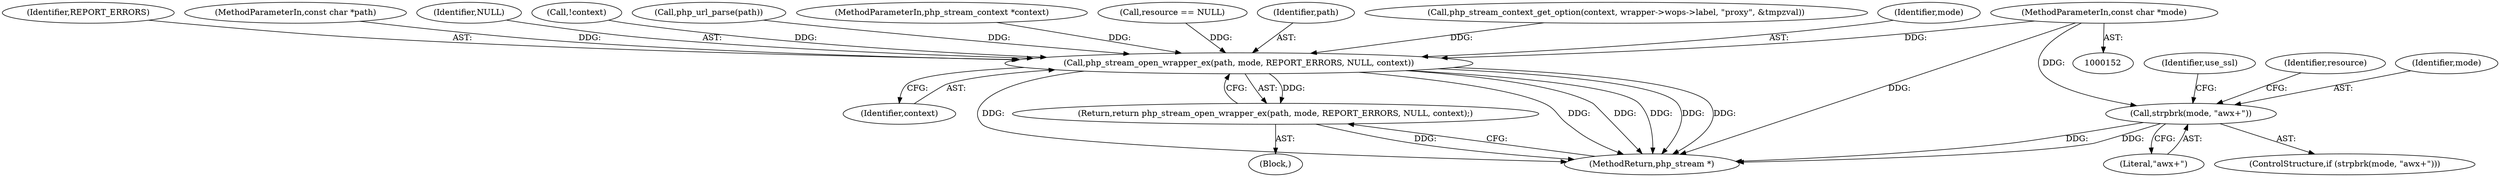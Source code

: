 digraph "0_php-src_523f230c831d7b33353203fa34aee4e92ac12bba@pointer" {
"1000155" [label="(MethodParameterIn,const char *mode)"];
"1000359" [label="(Call,php_stream_open_wrapper_ex(path, mode, REPORT_ERRORS, NULL, context))"];
"1000358" [label="(Return,return php_stream_open_wrapper_ex(path, mode, REPORT_ERRORS, NULL, context);)"];
"1000388" [label="(Call,strpbrk(mode, \"awx+\"))"];
"1000154" [label="(MethodParameterIn,const char *path)"];
"1000363" [label="(Identifier,NULL)"];
"1000387" [label="(ControlStructure,if (strpbrk(mode, \"awx+\")))"];
"1000155" [label="(MethodParameterIn,const char *mode)"];
"1000359" [label="(Call,php_stream_open_wrapper_ex(path, mode, REPORT_ERRORS, NULL, context))"];
"1000397" [label="(Identifier,use_ssl)"];
"1000355" [label="(Block,)"];
"1000331" [label="(Call,!context)"];
"1000364" [label="(Identifier,context)"];
"1000303" [label="(Call,php_url_parse(path))"];
"1000158" [label="(MethodParameterIn,php_stream_context *context)"];
"1000306" [label="(Call,resource == NULL)"];
"1000360" [label="(Identifier,path)"];
"1000393" [label="(Identifier,resource)"];
"1003241" [label="(MethodReturn,php_stream *)"];
"1000390" [label="(Literal,\"awx+\")"];
"1000388" [label="(Call,strpbrk(mode, \"awx+\"))"];
"1000389" [label="(Identifier,mode)"];
"1000335" [label="(Call,php_stream_context_get_option(context, wrapper->wops->label, \"proxy\", &tmpzval))"];
"1000361" [label="(Identifier,mode)"];
"1000362" [label="(Identifier,REPORT_ERRORS)"];
"1000358" [label="(Return,return php_stream_open_wrapper_ex(path, mode, REPORT_ERRORS, NULL, context);)"];
"1000155" -> "1000152"  [label="AST: "];
"1000155" -> "1003241"  [label="DDG: "];
"1000155" -> "1000359"  [label="DDG: "];
"1000155" -> "1000388"  [label="DDG: "];
"1000359" -> "1000358"  [label="AST: "];
"1000359" -> "1000364"  [label="CFG: "];
"1000360" -> "1000359"  [label="AST: "];
"1000361" -> "1000359"  [label="AST: "];
"1000362" -> "1000359"  [label="AST: "];
"1000363" -> "1000359"  [label="AST: "];
"1000364" -> "1000359"  [label="AST: "];
"1000358" -> "1000359"  [label="CFG: "];
"1000359" -> "1003241"  [label="DDG: "];
"1000359" -> "1003241"  [label="DDG: "];
"1000359" -> "1003241"  [label="DDG: "];
"1000359" -> "1003241"  [label="DDG: "];
"1000359" -> "1003241"  [label="DDG: "];
"1000359" -> "1003241"  [label="DDG: "];
"1000359" -> "1000358"  [label="DDG: "];
"1000303" -> "1000359"  [label="DDG: "];
"1000154" -> "1000359"  [label="DDG: "];
"1000306" -> "1000359"  [label="DDG: "];
"1000335" -> "1000359"  [label="DDG: "];
"1000331" -> "1000359"  [label="DDG: "];
"1000158" -> "1000359"  [label="DDG: "];
"1000358" -> "1000355"  [label="AST: "];
"1003241" -> "1000358"  [label="CFG: "];
"1000358" -> "1003241"  [label="DDG: "];
"1000388" -> "1000387"  [label="AST: "];
"1000388" -> "1000390"  [label="CFG: "];
"1000389" -> "1000388"  [label="AST: "];
"1000390" -> "1000388"  [label="AST: "];
"1000393" -> "1000388"  [label="CFG: "];
"1000397" -> "1000388"  [label="CFG: "];
"1000388" -> "1003241"  [label="DDG: "];
"1000388" -> "1003241"  [label="DDG: "];
}
